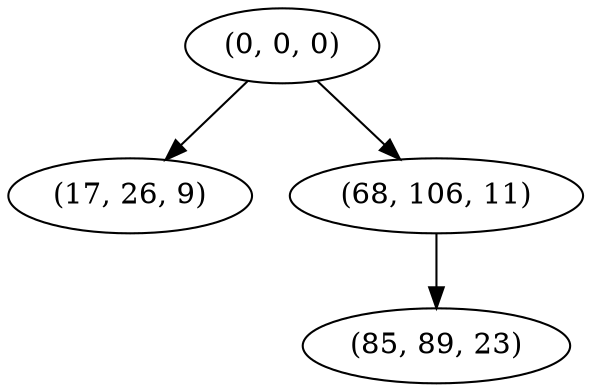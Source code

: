 digraph tree {
    "(0, 0, 0)";
    "(17, 26, 9)";
    "(68, 106, 11)";
    "(85, 89, 23)";
    "(0, 0, 0)" -> "(17, 26, 9)";
    "(0, 0, 0)" -> "(68, 106, 11)";
    "(68, 106, 11)" -> "(85, 89, 23)";
}
